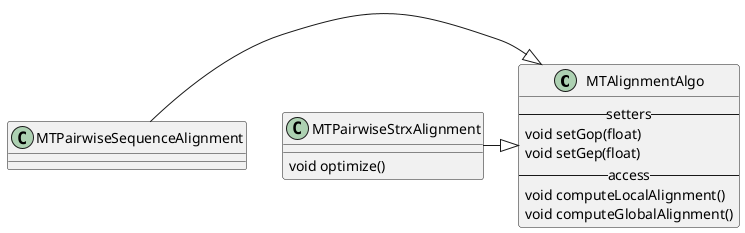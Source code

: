 @startuml

class MTAlignmentAlgo {
--setters--
void setGop(float)
void setGep(float)
--access--
void computeLocalAlignment()
void computeGlobalAlignment()
}

class MTPairwiseSequenceAlignment {
}

class MTPairwiseStrxAlignment {
void optimize()
}

MTPairwiseSequenceAlignment -|> MTAlignmentAlgo
MTPairwiseStrxAlignment -|> MTAlignmentAlgo


@enduml
